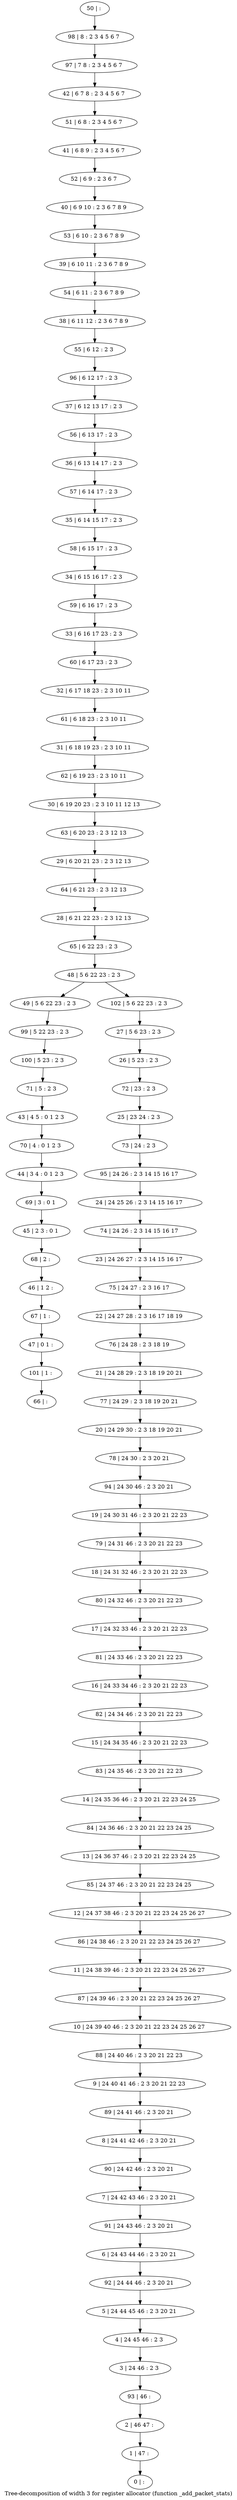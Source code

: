 digraph G {
graph [label="Tree-decomposition of width 3 for register allocator (function _add_packet_stats)"]
0[label="0 | : "];
1[label="1 | 47 : "];
2[label="2 | 46 47 : "];
3[label="3 | 24 46 : 2 3 "];
4[label="4 | 24 45 46 : 2 3 "];
5[label="5 | 24 44 45 46 : 2 3 20 21 "];
6[label="6 | 24 43 44 46 : 2 3 20 21 "];
7[label="7 | 24 42 43 46 : 2 3 20 21 "];
8[label="8 | 24 41 42 46 : 2 3 20 21 "];
9[label="9 | 24 40 41 46 : 2 3 20 21 22 23 "];
10[label="10 | 24 39 40 46 : 2 3 20 21 22 23 24 25 26 27 "];
11[label="11 | 24 38 39 46 : 2 3 20 21 22 23 24 25 26 27 "];
12[label="12 | 24 37 38 46 : 2 3 20 21 22 23 24 25 26 27 "];
13[label="13 | 24 36 37 46 : 2 3 20 21 22 23 24 25 "];
14[label="14 | 24 35 36 46 : 2 3 20 21 22 23 24 25 "];
15[label="15 | 24 34 35 46 : 2 3 20 21 22 23 "];
16[label="16 | 24 33 34 46 : 2 3 20 21 22 23 "];
17[label="17 | 24 32 33 46 : 2 3 20 21 22 23 "];
18[label="18 | 24 31 32 46 : 2 3 20 21 22 23 "];
19[label="19 | 24 30 31 46 : 2 3 20 21 22 23 "];
20[label="20 | 24 29 30 : 2 3 18 19 20 21 "];
21[label="21 | 24 28 29 : 2 3 18 19 20 21 "];
22[label="22 | 24 27 28 : 2 3 16 17 18 19 "];
23[label="23 | 24 26 27 : 2 3 14 15 16 17 "];
24[label="24 | 24 25 26 : 2 3 14 15 16 17 "];
25[label="25 | 23 24 : 2 3 "];
26[label="26 | 5 23 : 2 3 "];
27[label="27 | 5 6 23 : 2 3 "];
28[label="28 | 6 21 22 23 : 2 3 12 13 "];
29[label="29 | 6 20 21 23 : 2 3 12 13 "];
30[label="30 | 6 19 20 23 : 2 3 10 11 12 13 "];
31[label="31 | 6 18 19 23 : 2 3 10 11 "];
32[label="32 | 6 17 18 23 : 2 3 10 11 "];
33[label="33 | 6 16 17 23 : 2 3 "];
34[label="34 | 6 15 16 17 : 2 3 "];
35[label="35 | 6 14 15 17 : 2 3 "];
36[label="36 | 6 13 14 17 : 2 3 "];
37[label="37 | 6 12 13 17 : 2 3 "];
38[label="38 | 6 11 12 : 2 3 6 7 8 9 "];
39[label="39 | 6 10 11 : 2 3 6 7 8 9 "];
40[label="40 | 6 9 10 : 2 3 6 7 8 9 "];
41[label="41 | 6 8 9 : 2 3 4 5 6 7 "];
42[label="42 | 6 7 8 : 2 3 4 5 6 7 "];
43[label="43 | 4 5 : 0 1 2 3 "];
44[label="44 | 3 4 : 0 1 2 3 "];
45[label="45 | 2 3 : 0 1 "];
46[label="46 | 1 2 : "];
47[label="47 | 0 1 : "];
48[label="48 | 5 6 22 23 : 2 3 "];
49[label="49 | 5 6 22 23 : 2 3 "];
50[label="50 | : "];
51[label="51 | 6 8 : 2 3 4 5 6 7 "];
52[label="52 | 6 9 : 2 3 6 7 "];
53[label="53 | 6 10 : 2 3 6 7 8 9 "];
54[label="54 | 6 11 : 2 3 6 7 8 9 "];
55[label="55 | 6 12 : 2 3 "];
56[label="56 | 6 13 17 : 2 3 "];
57[label="57 | 6 14 17 : 2 3 "];
58[label="58 | 6 15 17 : 2 3 "];
59[label="59 | 6 16 17 : 2 3 "];
60[label="60 | 6 17 23 : 2 3 "];
61[label="61 | 6 18 23 : 2 3 10 11 "];
62[label="62 | 6 19 23 : 2 3 10 11 "];
63[label="63 | 6 20 23 : 2 3 12 13 "];
64[label="64 | 6 21 23 : 2 3 12 13 "];
65[label="65 | 6 22 23 : 2 3 "];
66[label="66 | : "];
67[label="67 | 1 : "];
68[label="68 | 2 : "];
69[label="69 | 3 : 0 1 "];
70[label="70 | 4 : 0 1 2 3 "];
71[label="71 | 5 : 2 3 "];
72[label="72 | 23 : 2 3 "];
73[label="73 | 24 : 2 3 "];
74[label="74 | 24 26 : 2 3 14 15 16 17 "];
75[label="75 | 24 27 : 2 3 16 17 "];
76[label="76 | 24 28 : 2 3 18 19 "];
77[label="77 | 24 29 : 2 3 18 19 20 21 "];
78[label="78 | 24 30 : 2 3 20 21 "];
79[label="79 | 24 31 46 : 2 3 20 21 22 23 "];
80[label="80 | 24 32 46 : 2 3 20 21 22 23 "];
81[label="81 | 24 33 46 : 2 3 20 21 22 23 "];
82[label="82 | 24 34 46 : 2 3 20 21 22 23 "];
83[label="83 | 24 35 46 : 2 3 20 21 22 23 "];
84[label="84 | 24 36 46 : 2 3 20 21 22 23 24 25 "];
85[label="85 | 24 37 46 : 2 3 20 21 22 23 24 25 "];
86[label="86 | 24 38 46 : 2 3 20 21 22 23 24 25 26 27 "];
87[label="87 | 24 39 46 : 2 3 20 21 22 23 24 25 26 27 "];
88[label="88 | 24 40 46 : 2 3 20 21 22 23 "];
89[label="89 | 24 41 46 : 2 3 20 21 "];
90[label="90 | 24 42 46 : 2 3 20 21 "];
91[label="91 | 24 43 46 : 2 3 20 21 "];
92[label="92 | 24 44 46 : 2 3 20 21 "];
93[label="93 | 46 : "];
94[label="94 | 24 30 46 : 2 3 20 21 "];
95[label="95 | 24 26 : 2 3 14 15 16 17 "];
96[label="96 | 6 12 17 : 2 3 "];
97[label="97 | 7 8 : 2 3 4 5 6 7 "];
98[label="98 | 8 : 2 3 4 5 6 7 "];
99[label="99 | 5 22 23 : 2 3 "];
100[label="100 | 5 23 : 2 3 "];
101[label="101 | 1 : "];
102[label="102 | 5 6 22 23 : 2 3 "];
67->47 ;
46->67 ;
68->46 ;
45->68 ;
69->45 ;
44->69 ;
70->44 ;
43->70 ;
71->43 ;
49->99 ;
100->71 ;
99->100 ;
101->66 ;
47->101 ;
50->98 ;
98->97 ;
97->42 ;
42->51 ;
51->41 ;
41->52 ;
52->40 ;
40->53 ;
53->39 ;
39->54 ;
54->38 ;
38->55 ;
55->96 ;
96->37 ;
37->56 ;
56->36 ;
36->57 ;
57->35 ;
35->58 ;
58->34 ;
34->59 ;
59->33 ;
33->60 ;
60->32 ;
32->61 ;
61->31 ;
31->62 ;
62->30 ;
30->63 ;
63->29 ;
29->64 ;
64->28 ;
28->65 ;
65->48 ;
27->26 ;
26->72 ;
72->25 ;
25->73 ;
73->95 ;
95->24 ;
24->74 ;
74->23 ;
23->75 ;
75->22 ;
22->76 ;
76->21 ;
21->77 ;
77->20 ;
20->78 ;
78->94 ;
94->19 ;
19->79 ;
79->18 ;
18->80 ;
80->17 ;
17->81 ;
81->16 ;
16->82 ;
82->15 ;
15->83 ;
83->14 ;
14->84 ;
84->13 ;
13->85 ;
85->12 ;
12->86 ;
86->11 ;
11->87 ;
87->10 ;
10->88 ;
88->9 ;
9->89 ;
89->8 ;
8->90 ;
90->7 ;
7->91 ;
91->6 ;
6->92 ;
92->5 ;
5->4 ;
4->3 ;
3->93 ;
93->2 ;
2->1 ;
1->0 ;
102->27 ;
48->49 ;
48->102 ;
}
